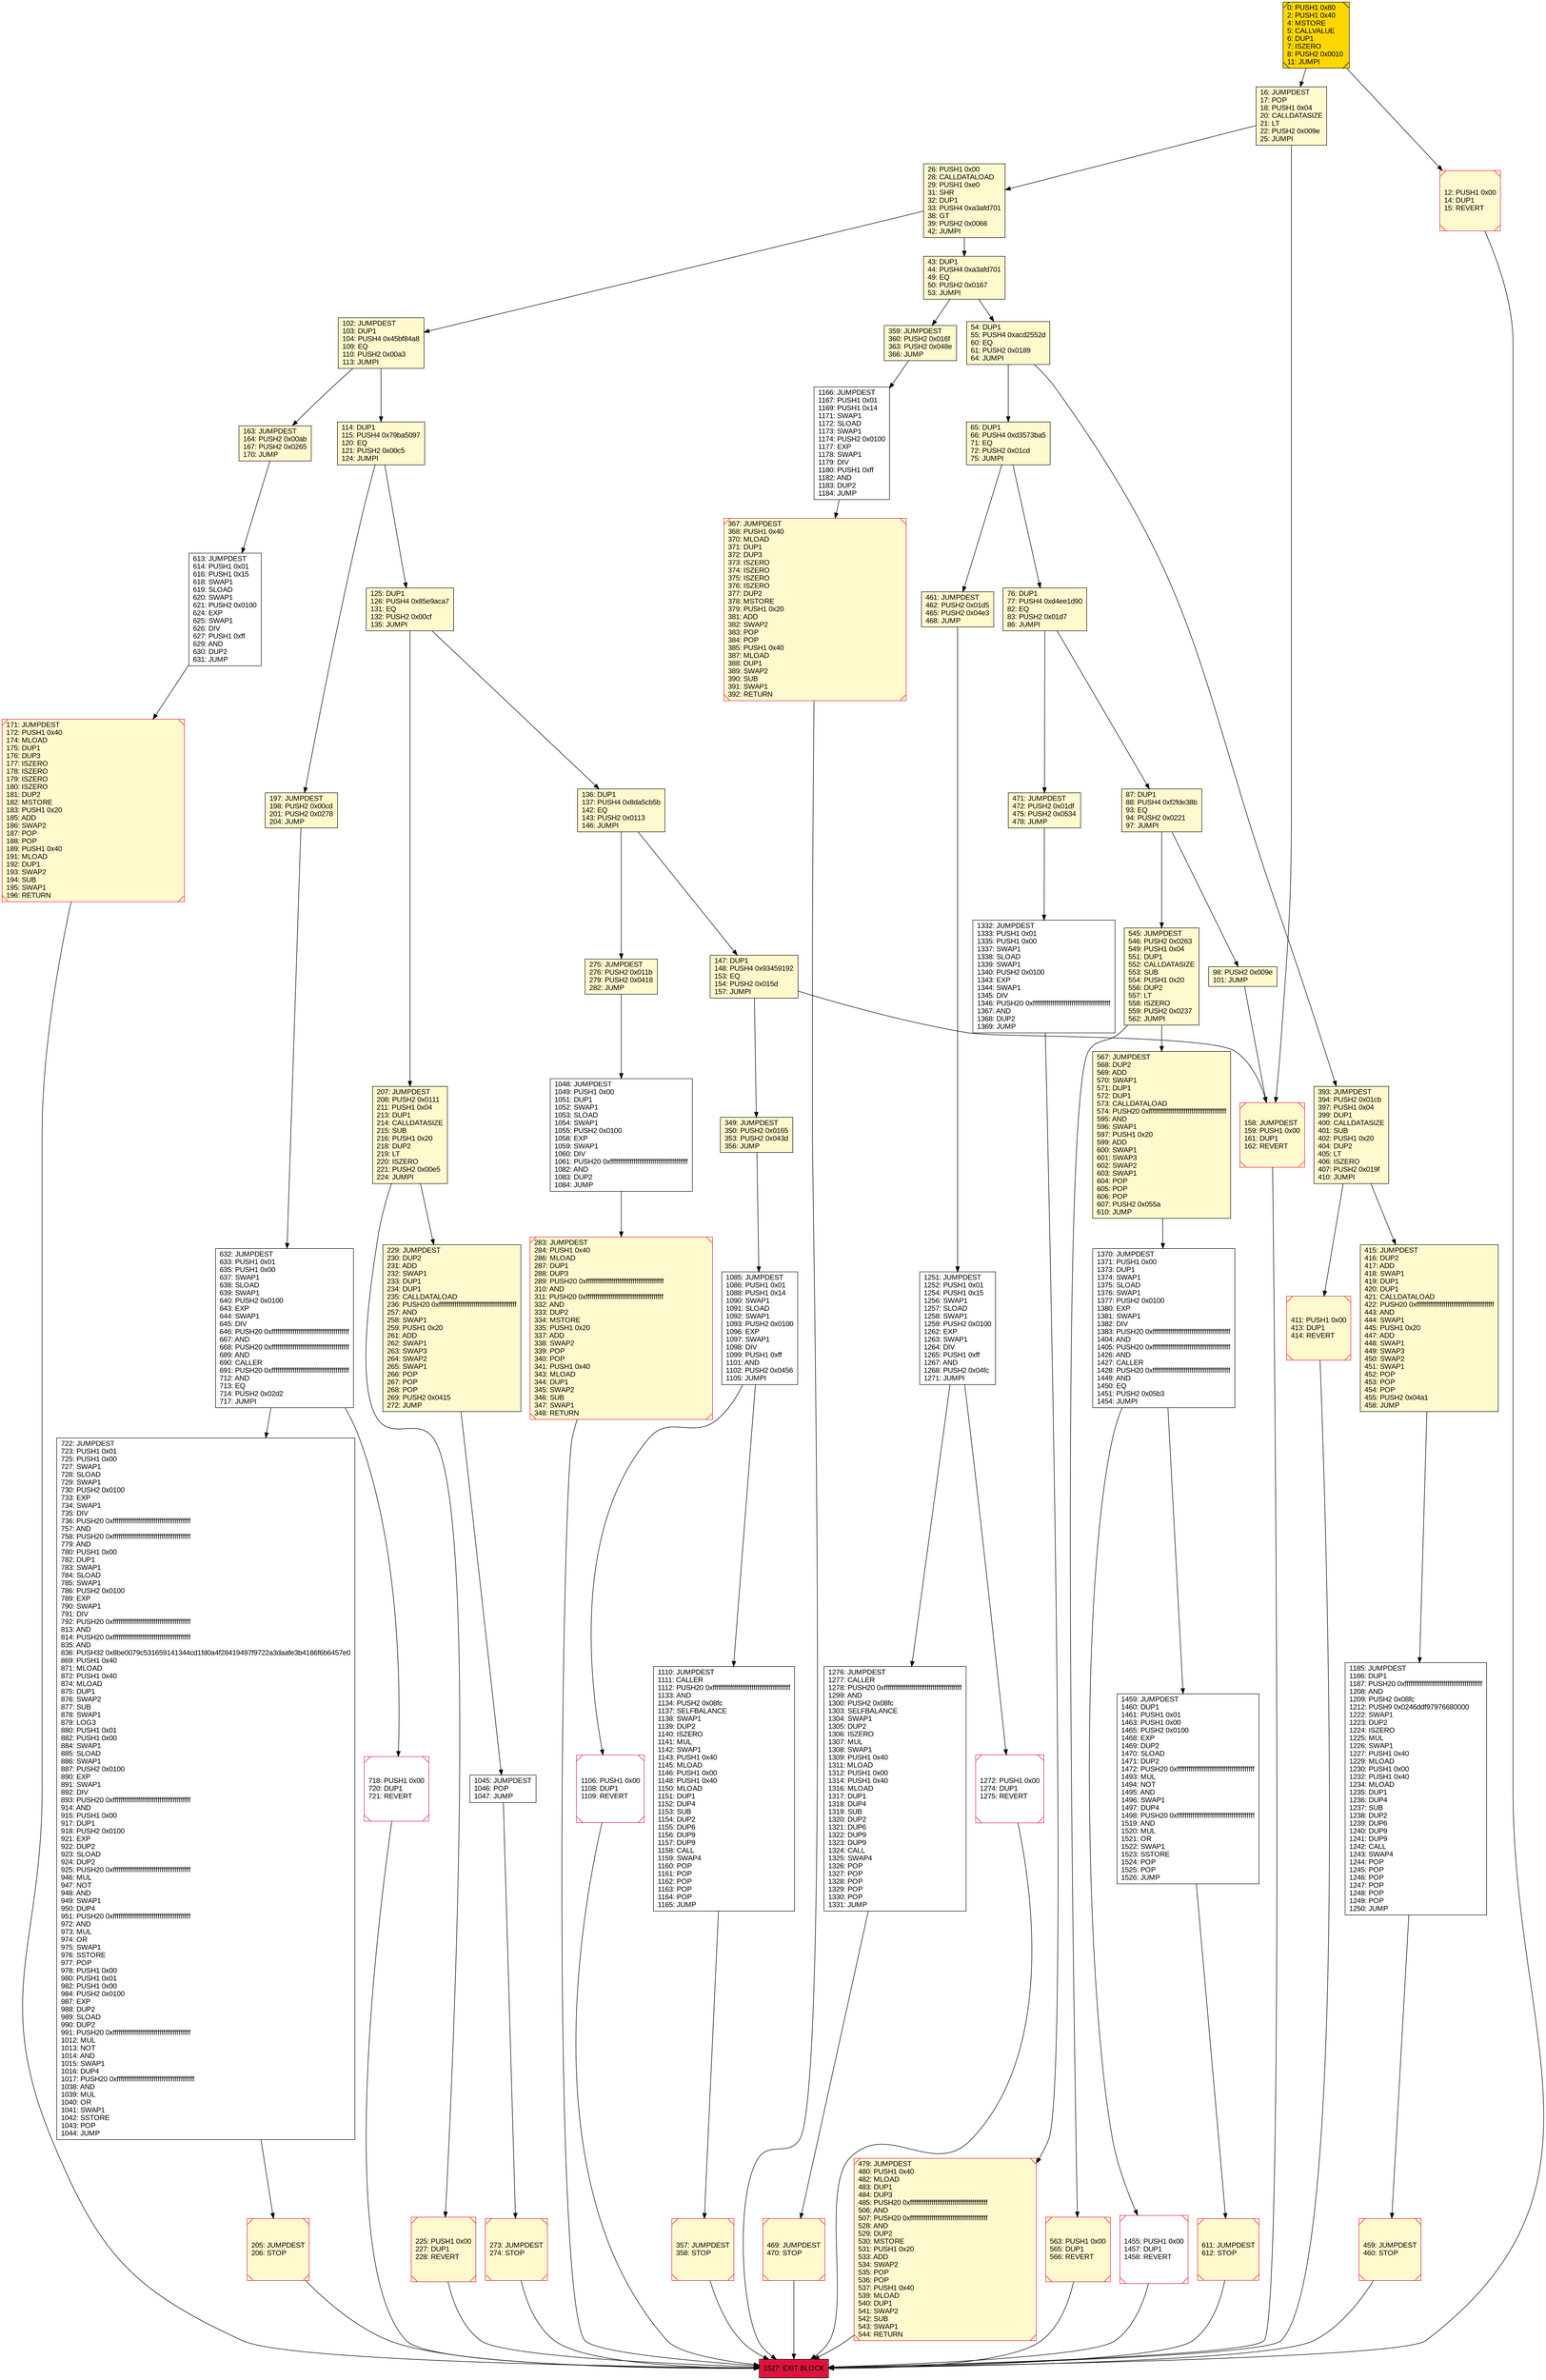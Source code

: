digraph G {
bgcolor=transparent rankdir=UD;
node [shape=box style=filled color=black fillcolor=white fontname=arial fontcolor=black];
26 [label="26: PUSH1 0x00\l28: CALLDATALOAD\l29: PUSH1 0xe0\l31: SHR\l32: DUP1\l33: PUSH4 0xa3afd701\l38: GT\l39: PUSH2 0x0066\l42: JUMPI\l" fillcolor=lemonchiffon ];
273 [label="273: JUMPDEST\l274: STOP\l" fillcolor=lemonchiffon shape=Msquare color=crimson ];
1276 [label="1276: JUMPDEST\l1277: CALLER\l1278: PUSH20 0xffffffffffffffffffffffffffffffffffffffff\l1299: AND\l1300: PUSH2 0x08fc\l1303: SELFBALANCE\l1304: SWAP1\l1305: DUP2\l1306: ISZERO\l1307: MUL\l1308: SWAP1\l1309: PUSH1 0x40\l1311: MLOAD\l1312: PUSH1 0x00\l1314: PUSH1 0x40\l1316: MLOAD\l1317: DUP1\l1318: DUP4\l1319: SUB\l1320: DUP2\l1321: DUP6\l1322: DUP9\l1323: DUP9\l1324: CALL\l1325: SWAP4\l1326: POP\l1327: POP\l1328: POP\l1329: POP\l1330: POP\l1331: JUMP\l" ];
479 [label="479: JUMPDEST\l480: PUSH1 0x40\l482: MLOAD\l483: DUP1\l484: DUP3\l485: PUSH20 0xffffffffffffffffffffffffffffffffffffffff\l506: AND\l507: PUSH20 0xffffffffffffffffffffffffffffffffffffffff\l528: AND\l529: DUP2\l530: MSTORE\l531: PUSH1 0x20\l533: ADD\l534: SWAP2\l535: POP\l536: POP\l537: PUSH1 0x40\l539: MLOAD\l540: DUP1\l541: SWAP2\l542: SUB\l543: SWAP1\l544: RETURN\l" fillcolor=lemonchiffon shape=Msquare color=crimson ];
471 [label="471: JUMPDEST\l472: PUSH2 0x01df\l475: PUSH2 0x0534\l478: JUMP\l" fillcolor=lemonchiffon ];
1455 [label="1455: PUSH1 0x00\l1457: DUP1\l1458: REVERT\l" shape=Msquare color=crimson ];
632 [label="632: JUMPDEST\l633: PUSH1 0x01\l635: PUSH1 0x00\l637: SWAP1\l638: SLOAD\l639: SWAP1\l640: PUSH2 0x0100\l643: EXP\l644: SWAP1\l645: DIV\l646: PUSH20 0xffffffffffffffffffffffffffffffffffffffff\l667: AND\l668: PUSH20 0xffffffffffffffffffffffffffffffffffffffff\l689: AND\l690: CALLER\l691: PUSH20 0xffffffffffffffffffffffffffffffffffffffff\l712: AND\l713: EQ\l714: PUSH2 0x02d2\l717: JUMPI\l" ];
1166 [label="1166: JUMPDEST\l1167: PUSH1 0x01\l1169: PUSH1 0x14\l1171: SWAP1\l1172: SLOAD\l1173: SWAP1\l1174: PUSH2 0x0100\l1177: EXP\l1178: SWAP1\l1179: DIV\l1180: PUSH1 0xff\l1182: AND\l1183: DUP2\l1184: JUMP\l" ];
563 [label="563: PUSH1 0x00\l565: DUP1\l566: REVERT\l" fillcolor=lemonchiffon shape=Msquare color=crimson ];
171 [label="171: JUMPDEST\l172: PUSH1 0x40\l174: MLOAD\l175: DUP1\l176: DUP3\l177: ISZERO\l178: ISZERO\l179: ISZERO\l180: ISZERO\l181: DUP2\l182: MSTORE\l183: PUSH1 0x20\l185: ADD\l186: SWAP2\l187: POP\l188: POP\l189: PUSH1 0x40\l191: MLOAD\l192: DUP1\l193: SWAP2\l194: SUB\l195: SWAP1\l196: RETURN\l" fillcolor=lemonchiffon shape=Msquare color=crimson ];
415 [label="415: JUMPDEST\l416: DUP2\l417: ADD\l418: SWAP1\l419: DUP1\l420: DUP1\l421: CALLDATALOAD\l422: PUSH20 0xffffffffffffffffffffffffffffffffffffffff\l443: AND\l444: SWAP1\l445: PUSH1 0x20\l447: ADD\l448: SWAP1\l449: SWAP3\l450: SWAP2\l451: SWAP1\l452: POP\l453: POP\l454: POP\l455: PUSH2 0x04a1\l458: JUMP\l" fillcolor=lemonchiffon ];
0 [label="0: PUSH1 0x80\l2: PUSH1 0x40\l4: MSTORE\l5: CALLVALUE\l6: DUP1\l7: ISZERO\l8: PUSH2 0x0010\l11: JUMPI\l" fillcolor=lemonchiffon shape=Msquare fillcolor=gold ];
197 [label="197: JUMPDEST\l198: PUSH2 0x00cd\l201: PUSH2 0x0278\l204: JUMP\l" fillcolor=lemonchiffon ];
393 [label="393: JUMPDEST\l394: PUSH2 0x01cb\l397: PUSH1 0x04\l399: DUP1\l400: CALLDATASIZE\l401: SUB\l402: PUSH1 0x20\l404: DUP2\l405: LT\l406: ISZERO\l407: PUSH2 0x019f\l410: JUMPI\l" fillcolor=lemonchiffon ];
158 [label="158: JUMPDEST\l159: PUSH1 0x00\l161: DUP1\l162: REVERT\l" fillcolor=lemonchiffon shape=Msquare color=crimson ];
136 [label="136: DUP1\l137: PUSH4 0x8da5cb5b\l142: EQ\l143: PUSH2 0x0113\l146: JUMPI\l" fillcolor=lemonchiffon ];
87 [label="87: DUP1\l88: PUSH4 0xf2fde38b\l93: EQ\l94: PUSH2 0x0221\l97: JUMPI\l" fillcolor=lemonchiffon ];
275 [label="275: JUMPDEST\l276: PUSH2 0x011b\l279: PUSH2 0x0418\l282: JUMP\l" fillcolor=lemonchiffon ];
229 [label="229: JUMPDEST\l230: DUP2\l231: ADD\l232: SWAP1\l233: DUP1\l234: DUP1\l235: CALLDATALOAD\l236: PUSH20 0xffffffffffffffffffffffffffffffffffffffff\l257: AND\l258: SWAP1\l259: PUSH1 0x20\l261: ADD\l262: SWAP1\l263: SWAP3\l264: SWAP2\l265: SWAP1\l266: POP\l267: POP\l268: POP\l269: PUSH2 0x0415\l272: JUMP\l" fillcolor=lemonchiffon ];
16 [label="16: JUMPDEST\l17: POP\l18: PUSH1 0x04\l20: CALLDATASIZE\l21: LT\l22: PUSH2 0x009e\l25: JUMPI\l" fillcolor=lemonchiffon ];
1370 [label="1370: JUMPDEST\l1371: PUSH1 0x00\l1373: DUP1\l1374: SWAP1\l1375: SLOAD\l1376: SWAP1\l1377: PUSH2 0x0100\l1380: EXP\l1381: SWAP1\l1382: DIV\l1383: PUSH20 0xffffffffffffffffffffffffffffffffffffffff\l1404: AND\l1405: PUSH20 0xffffffffffffffffffffffffffffffffffffffff\l1426: AND\l1427: CALLER\l1428: PUSH20 0xffffffffffffffffffffffffffffffffffffffff\l1449: AND\l1450: EQ\l1451: PUSH2 0x05b3\l1454: JUMPI\l" ];
545 [label="545: JUMPDEST\l546: PUSH2 0x0263\l549: PUSH1 0x04\l551: DUP1\l552: CALLDATASIZE\l553: SUB\l554: PUSH1 0x20\l556: DUP2\l557: LT\l558: ISZERO\l559: PUSH2 0x0237\l562: JUMPI\l" fillcolor=lemonchiffon ];
461 [label="461: JUMPDEST\l462: PUSH2 0x01d5\l465: PUSH2 0x04e3\l468: JUMP\l" fillcolor=lemonchiffon ];
1332 [label="1332: JUMPDEST\l1333: PUSH1 0x01\l1335: PUSH1 0x00\l1337: SWAP1\l1338: SLOAD\l1339: SWAP1\l1340: PUSH2 0x0100\l1343: EXP\l1344: SWAP1\l1345: DIV\l1346: PUSH20 0xffffffffffffffffffffffffffffffffffffffff\l1367: AND\l1368: DUP2\l1369: JUMP\l" ];
613 [label="613: JUMPDEST\l614: PUSH1 0x01\l616: PUSH1 0x15\l618: SWAP1\l619: SLOAD\l620: SWAP1\l621: PUSH2 0x0100\l624: EXP\l625: SWAP1\l626: DIV\l627: PUSH1 0xff\l629: AND\l630: DUP2\l631: JUMP\l" ];
12 [label="12: PUSH1 0x00\l14: DUP1\l15: REVERT\l" fillcolor=lemonchiffon shape=Msquare color=crimson ];
1048 [label="1048: JUMPDEST\l1049: PUSH1 0x00\l1051: DUP1\l1052: SWAP1\l1053: SLOAD\l1054: SWAP1\l1055: PUSH2 0x0100\l1058: EXP\l1059: SWAP1\l1060: DIV\l1061: PUSH20 0xffffffffffffffffffffffffffffffffffffffff\l1082: AND\l1083: DUP2\l1084: JUMP\l" ];
1110 [label="1110: JUMPDEST\l1111: CALLER\l1112: PUSH20 0xffffffffffffffffffffffffffffffffffffffff\l1133: AND\l1134: PUSH2 0x08fc\l1137: SELFBALANCE\l1138: SWAP1\l1139: DUP2\l1140: ISZERO\l1141: MUL\l1142: SWAP1\l1143: PUSH1 0x40\l1145: MLOAD\l1146: PUSH1 0x00\l1148: PUSH1 0x40\l1150: MLOAD\l1151: DUP1\l1152: DUP4\l1153: SUB\l1154: DUP2\l1155: DUP6\l1156: DUP9\l1157: DUP9\l1158: CALL\l1159: SWAP4\l1160: POP\l1161: POP\l1162: POP\l1163: POP\l1164: POP\l1165: JUMP\l" ];
1045 [label="1045: JUMPDEST\l1046: POP\l1047: JUMP\l" ];
98 [label="98: PUSH2 0x009e\l101: JUMP\l" fillcolor=lemonchiffon ];
1085 [label="1085: JUMPDEST\l1086: PUSH1 0x01\l1088: PUSH1 0x14\l1090: SWAP1\l1091: SLOAD\l1092: SWAP1\l1093: PUSH2 0x0100\l1096: EXP\l1097: SWAP1\l1098: DIV\l1099: PUSH1 0xff\l1101: AND\l1102: PUSH2 0x0456\l1105: JUMPI\l" ];
1459 [label="1459: JUMPDEST\l1460: DUP1\l1461: PUSH1 0x01\l1463: PUSH1 0x00\l1465: PUSH2 0x0100\l1468: EXP\l1469: DUP2\l1470: SLOAD\l1471: DUP2\l1472: PUSH20 0xffffffffffffffffffffffffffffffffffffffff\l1493: MUL\l1494: NOT\l1495: AND\l1496: SWAP1\l1497: DUP4\l1498: PUSH20 0xffffffffffffffffffffffffffffffffffffffff\l1519: AND\l1520: MUL\l1521: OR\l1522: SWAP1\l1523: SSTORE\l1524: POP\l1525: POP\l1526: JUMP\l" ];
359 [label="359: JUMPDEST\l360: PUSH2 0x016f\l363: PUSH2 0x048e\l366: JUMP\l" fillcolor=lemonchiffon ];
207 [label="207: JUMPDEST\l208: PUSH2 0x0111\l211: PUSH1 0x04\l213: DUP1\l214: CALLDATASIZE\l215: SUB\l216: PUSH1 0x20\l218: DUP2\l219: LT\l220: ISZERO\l221: PUSH2 0x00e5\l224: JUMPI\l" fillcolor=lemonchiffon ];
411 [label="411: PUSH1 0x00\l413: DUP1\l414: REVERT\l" fillcolor=lemonchiffon shape=Msquare color=crimson ];
163 [label="163: JUMPDEST\l164: PUSH2 0x00ab\l167: PUSH2 0x0265\l170: JUMP\l" fillcolor=lemonchiffon ];
225 [label="225: PUSH1 0x00\l227: DUP1\l228: REVERT\l" fillcolor=lemonchiffon shape=Msquare color=crimson ];
469 [label="469: JUMPDEST\l470: STOP\l" fillcolor=lemonchiffon shape=Msquare color=crimson ];
283 [label="283: JUMPDEST\l284: PUSH1 0x40\l286: MLOAD\l287: DUP1\l288: DUP3\l289: PUSH20 0xffffffffffffffffffffffffffffffffffffffff\l310: AND\l311: PUSH20 0xffffffffffffffffffffffffffffffffffffffff\l332: AND\l333: DUP2\l334: MSTORE\l335: PUSH1 0x20\l337: ADD\l338: SWAP2\l339: POP\l340: POP\l341: PUSH1 0x40\l343: MLOAD\l344: DUP1\l345: SWAP2\l346: SUB\l347: SWAP1\l348: RETURN\l" fillcolor=lemonchiffon shape=Msquare color=crimson ];
147 [label="147: DUP1\l148: PUSH4 0x93459192\l153: EQ\l154: PUSH2 0x015d\l157: JUMPI\l" fillcolor=lemonchiffon ];
54 [label="54: DUP1\l55: PUSH4 0xacd2552d\l60: EQ\l61: PUSH2 0x0189\l64: JUMPI\l" fillcolor=lemonchiffon ];
76 [label="76: DUP1\l77: PUSH4 0xd4ee1d90\l82: EQ\l83: PUSH2 0x01d7\l86: JUMPI\l" fillcolor=lemonchiffon ];
102 [label="102: JUMPDEST\l103: DUP1\l104: PUSH4 0x45bf84a8\l109: EQ\l110: PUSH2 0x00a3\l113: JUMPI\l" fillcolor=lemonchiffon ];
722 [label="722: JUMPDEST\l723: PUSH1 0x01\l725: PUSH1 0x00\l727: SWAP1\l728: SLOAD\l729: SWAP1\l730: PUSH2 0x0100\l733: EXP\l734: SWAP1\l735: DIV\l736: PUSH20 0xffffffffffffffffffffffffffffffffffffffff\l757: AND\l758: PUSH20 0xffffffffffffffffffffffffffffffffffffffff\l779: AND\l780: PUSH1 0x00\l782: DUP1\l783: SWAP1\l784: SLOAD\l785: SWAP1\l786: PUSH2 0x0100\l789: EXP\l790: SWAP1\l791: DIV\l792: PUSH20 0xffffffffffffffffffffffffffffffffffffffff\l813: AND\l814: PUSH20 0xffffffffffffffffffffffffffffffffffffffff\l835: AND\l836: PUSH32 0x8be0079c531659141344cd1fd0a4f28419497f9722a3daafe3b4186f6b6457e0\l869: PUSH1 0x40\l871: MLOAD\l872: PUSH1 0x40\l874: MLOAD\l875: DUP1\l876: SWAP2\l877: SUB\l878: SWAP1\l879: LOG3\l880: PUSH1 0x01\l882: PUSH1 0x00\l884: SWAP1\l885: SLOAD\l886: SWAP1\l887: PUSH2 0x0100\l890: EXP\l891: SWAP1\l892: DIV\l893: PUSH20 0xffffffffffffffffffffffffffffffffffffffff\l914: AND\l915: PUSH1 0x00\l917: DUP1\l918: PUSH2 0x0100\l921: EXP\l922: DUP2\l923: SLOAD\l924: DUP2\l925: PUSH20 0xffffffffffffffffffffffffffffffffffffffff\l946: MUL\l947: NOT\l948: AND\l949: SWAP1\l950: DUP4\l951: PUSH20 0xffffffffffffffffffffffffffffffffffffffff\l972: AND\l973: MUL\l974: OR\l975: SWAP1\l976: SSTORE\l977: POP\l978: PUSH1 0x00\l980: PUSH1 0x01\l982: PUSH1 0x00\l984: PUSH2 0x0100\l987: EXP\l988: DUP2\l989: SLOAD\l990: DUP2\l991: PUSH20 0xffffffffffffffffffffffffffffffffffffffff\l1012: MUL\l1013: NOT\l1014: AND\l1015: SWAP1\l1016: DUP4\l1017: PUSH20 0xffffffffffffffffffffffffffffffffffffffff\l1038: AND\l1039: MUL\l1040: OR\l1041: SWAP1\l1042: SSTORE\l1043: POP\l1044: JUMP\l" ];
367 [label="367: JUMPDEST\l368: PUSH1 0x40\l370: MLOAD\l371: DUP1\l372: DUP3\l373: ISZERO\l374: ISZERO\l375: ISZERO\l376: ISZERO\l377: DUP2\l378: MSTORE\l379: PUSH1 0x20\l381: ADD\l382: SWAP2\l383: POP\l384: POP\l385: PUSH1 0x40\l387: MLOAD\l388: DUP1\l389: SWAP2\l390: SUB\l391: SWAP1\l392: RETURN\l" fillcolor=lemonchiffon shape=Msquare color=crimson ];
1185 [label="1185: JUMPDEST\l1186: DUP1\l1187: PUSH20 0xffffffffffffffffffffffffffffffffffffffff\l1208: AND\l1209: PUSH2 0x08fc\l1212: PUSH9 0x0246ddf97976680000\l1222: SWAP1\l1223: DUP2\l1224: ISZERO\l1225: MUL\l1226: SWAP1\l1227: PUSH1 0x40\l1229: MLOAD\l1230: PUSH1 0x00\l1232: PUSH1 0x40\l1234: MLOAD\l1235: DUP1\l1236: DUP4\l1237: SUB\l1238: DUP2\l1239: DUP6\l1240: DUP9\l1241: DUP9\l1242: CALL\l1243: SWAP4\l1244: POP\l1245: POP\l1246: POP\l1247: POP\l1248: POP\l1249: POP\l1250: JUMP\l" ];
205 [label="205: JUMPDEST\l206: STOP\l" fillcolor=lemonchiffon shape=Msquare color=crimson ];
1272 [label="1272: PUSH1 0x00\l1274: DUP1\l1275: REVERT\l" shape=Msquare color=crimson ];
1251 [label="1251: JUMPDEST\l1252: PUSH1 0x01\l1254: PUSH1 0x15\l1256: SWAP1\l1257: SLOAD\l1258: SWAP1\l1259: PUSH2 0x0100\l1262: EXP\l1263: SWAP1\l1264: DIV\l1265: PUSH1 0xff\l1267: AND\l1268: PUSH2 0x04fc\l1271: JUMPI\l" ];
349 [label="349: JUMPDEST\l350: PUSH2 0x0165\l353: PUSH2 0x043d\l356: JUMP\l" fillcolor=lemonchiffon ];
459 [label="459: JUMPDEST\l460: STOP\l" fillcolor=lemonchiffon shape=Msquare color=crimson ];
43 [label="43: DUP1\l44: PUSH4 0xa3afd701\l49: EQ\l50: PUSH2 0x0167\l53: JUMPI\l" fillcolor=lemonchiffon ];
114 [label="114: DUP1\l115: PUSH4 0x79ba5097\l120: EQ\l121: PUSH2 0x00c5\l124: JUMPI\l" fillcolor=lemonchiffon ];
567 [label="567: JUMPDEST\l568: DUP2\l569: ADD\l570: SWAP1\l571: DUP1\l572: DUP1\l573: CALLDATALOAD\l574: PUSH20 0xffffffffffffffffffffffffffffffffffffffff\l595: AND\l596: SWAP1\l597: PUSH1 0x20\l599: ADD\l600: SWAP1\l601: SWAP3\l602: SWAP2\l603: SWAP1\l604: POP\l605: POP\l606: POP\l607: PUSH2 0x055a\l610: JUMP\l" fillcolor=lemonchiffon ];
718 [label="718: PUSH1 0x00\l720: DUP1\l721: REVERT\l" shape=Msquare color=crimson ];
357 [label="357: JUMPDEST\l358: STOP\l" fillcolor=lemonchiffon shape=Msquare color=crimson ];
1106 [label="1106: PUSH1 0x00\l1108: DUP1\l1109: REVERT\l" shape=Msquare color=crimson ];
1527 [label="1527: EXIT BLOCK\l" fillcolor=crimson ];
65 [label="65: DUP1\l66: PUSH4 0xd3573ba5\l71: EQ\l72: PUSH2 0x01cd\l75: JUMPI\l" fillcolor=lemonchiffon ];
611 [label="611: JUMPDEST\l612: STOP\l" fillcolor=lemonchiffon shape=Msquare color=crimson ];
125 [label="125: DUP1\l126: PUSH4 0x85e9aca7\l131: EQ\l132: PUSH2 0x00cf\l135: JUMPI\l" fillcolor=lemonchiffon ];
611 -> 1527;
393 -> 415;
1251 -> 1272;
1106 -> 1527;
87 -> 545;
357 -> 1527;
197 -> 632;
1185 -> 459;
722 -> 205;
275 -> 1048;
147 -> 349;
163 -> 613;
229 -> 1045;
87 -> 98;
1370 -> 1459;
207 -> 229;
718 -> 1527;
1085 -> 1110;
114 -> 125;
393 -> 411;
16 -> 26;
367 -> 1527;
1332 -> 479;
471 -> 1332;
54 -> 65;
65 -> 76;
359 -> 1166;
98 -> 158;
459 -> 1527;
1370 -> 1455;
205 -> 1527;
1272 -> 1527;
43 -> 54;
0 -> 12;
102 -> 114;
469 -> 1527;
225 -> 1527;
545 -> 563;
1045 -> 273;
16 -> 158;
0 -> 16;
613 -> 171;
136 -> 275;
283 -> 1527;
1459 -> 611;
632 -> 722;
125 -> 207;
1166 -> 367;
1276 -> 469;
1085 -> 1106;
54 -> 393;
567 -> 1370;
411 -> 1527;
415 -> 1185;
545 -> 567;
136 -> 147;
26 -> 102;
65 -> 461;
147 -> 158;
43 -> 359;
12 -> 1527;
76 -> 471;
1110 -> 357;
1251 -> 1276;
171 -> 1527;
26 -> 43;
125 -> 136;
563 -> 1527;
1048 -> 283;
349 -> 1085;
102 -> 163;
158 -> 1527;
76 -> 87;
273 -> 1527;
207 -> 225;
1455 -> 1527;
479 -> 1527;
461 -> 1251;
114 -> 197;
632 -> 718;
}